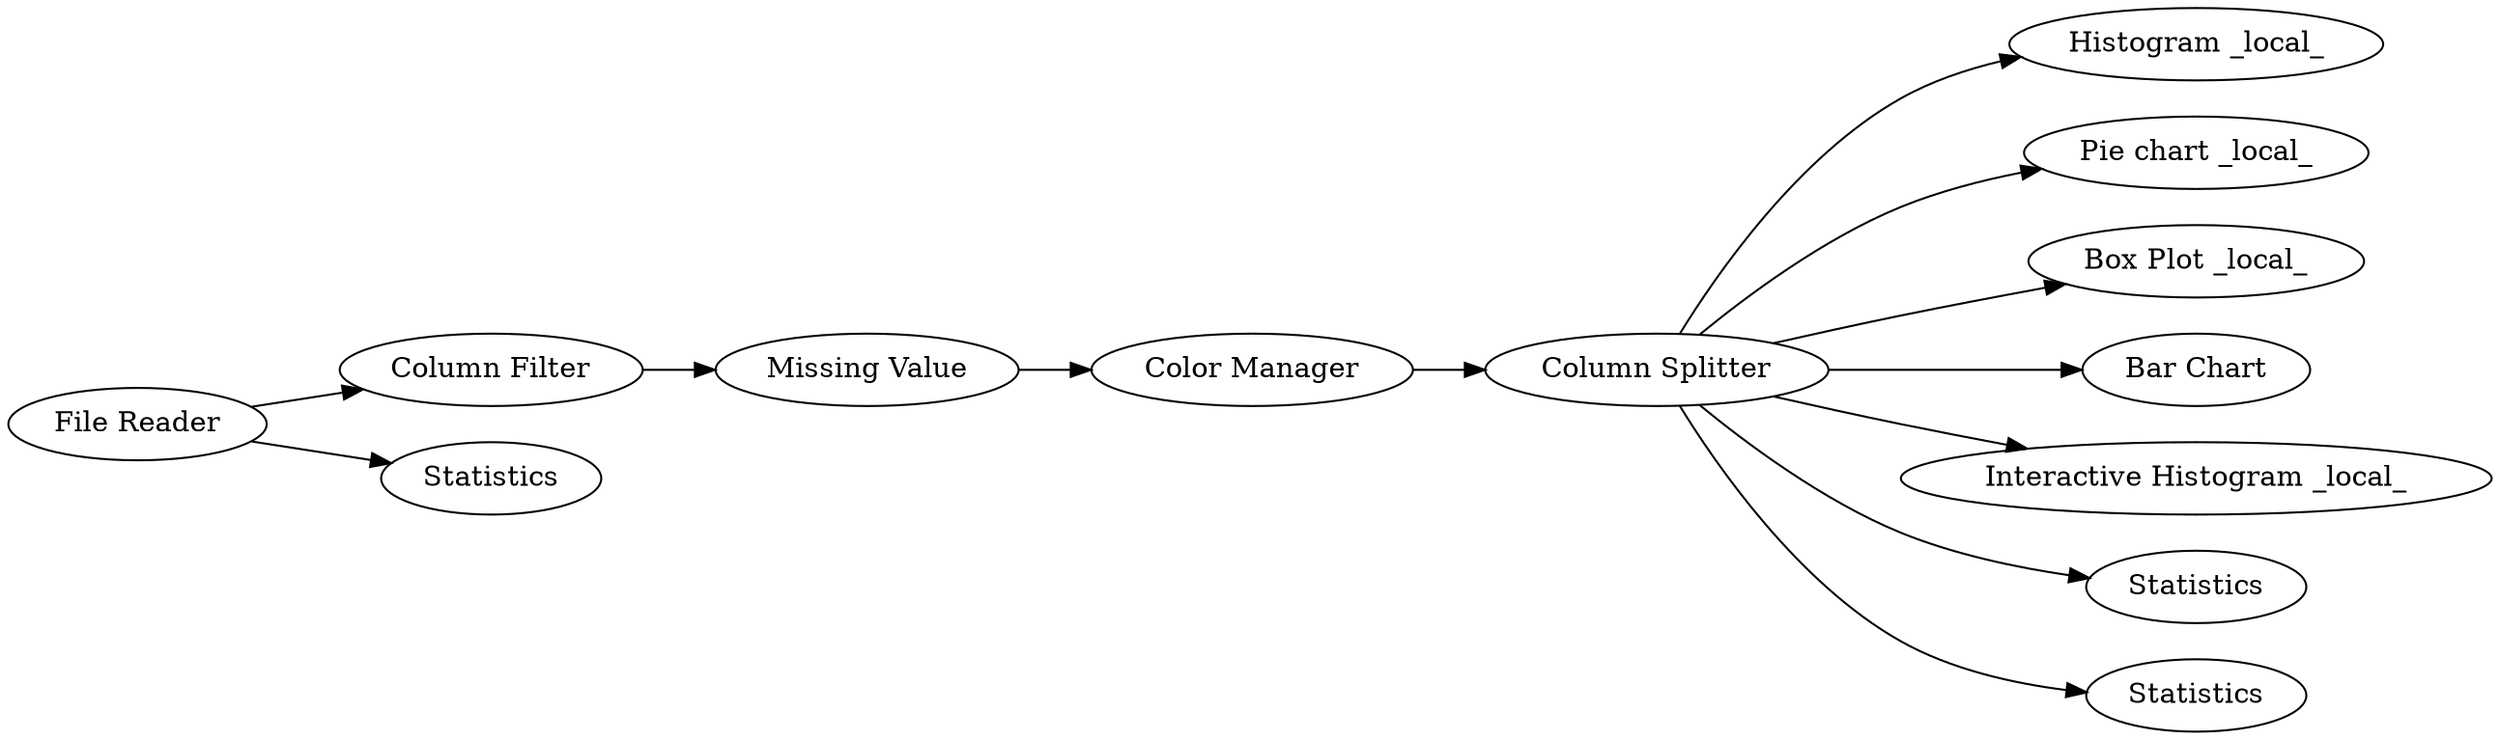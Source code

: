 digraph {
	"3594683944448883748_4" [label="Missing Value"]
	"3594683944448883748_12" [label="Histogram _local_"]
	"3594683944448883748_3" [label="Column Filter"]
	"3594683944448883748_10" [label="Pie chart _local_"]
	"3594683944448883748_5" [label="Color Manager"]
	"3594683944448883748_13" [label="Box Plot _local_"]
	"3594683944448883748_8" [label="Bar Chart"]
	"3594683944448883748_9" [label="Interactive Histogram _local_"]
	"3594683944448883748_6" [label="Column Splitter"]
	"3594683944448883748_11" [label=Statistics]
	"3594683944448883748_7" [label=Statistics]
	"3594683944448883748_1" [label="File Reader"]
	"3594683944448883748_2" [label=Statistics]
	"3594683944448883748_3" -> "3594683944448883748_4"
	"3594683944448883748_6" -> "3594683944448883748_9"
	"3594683944448883748_6" -> "3594683944448883748_10"
	"3594683944448883748_6" -> "3594683944448883748_13"
	"3594683944448883748_1" -> "3594683944448883748_3"
	"3594683944448883748_4" -> "3594683944448883748_5"
	"3594683944448883748_6" -> "3594683944448883748_12"
	"3594683944448883748_6" -> "3594683944448883748_7"
	"3594683944448883748_6" -> "3594683944448883748_11"
	"3594683944448883748_5" -> "3594683944448883748_6"
	"3594683944448883748_6" -> "3594683944448883748_8"
	"3594683944448883748_1" -> "3594683944448883748_2"
	rankdir=LR
}
